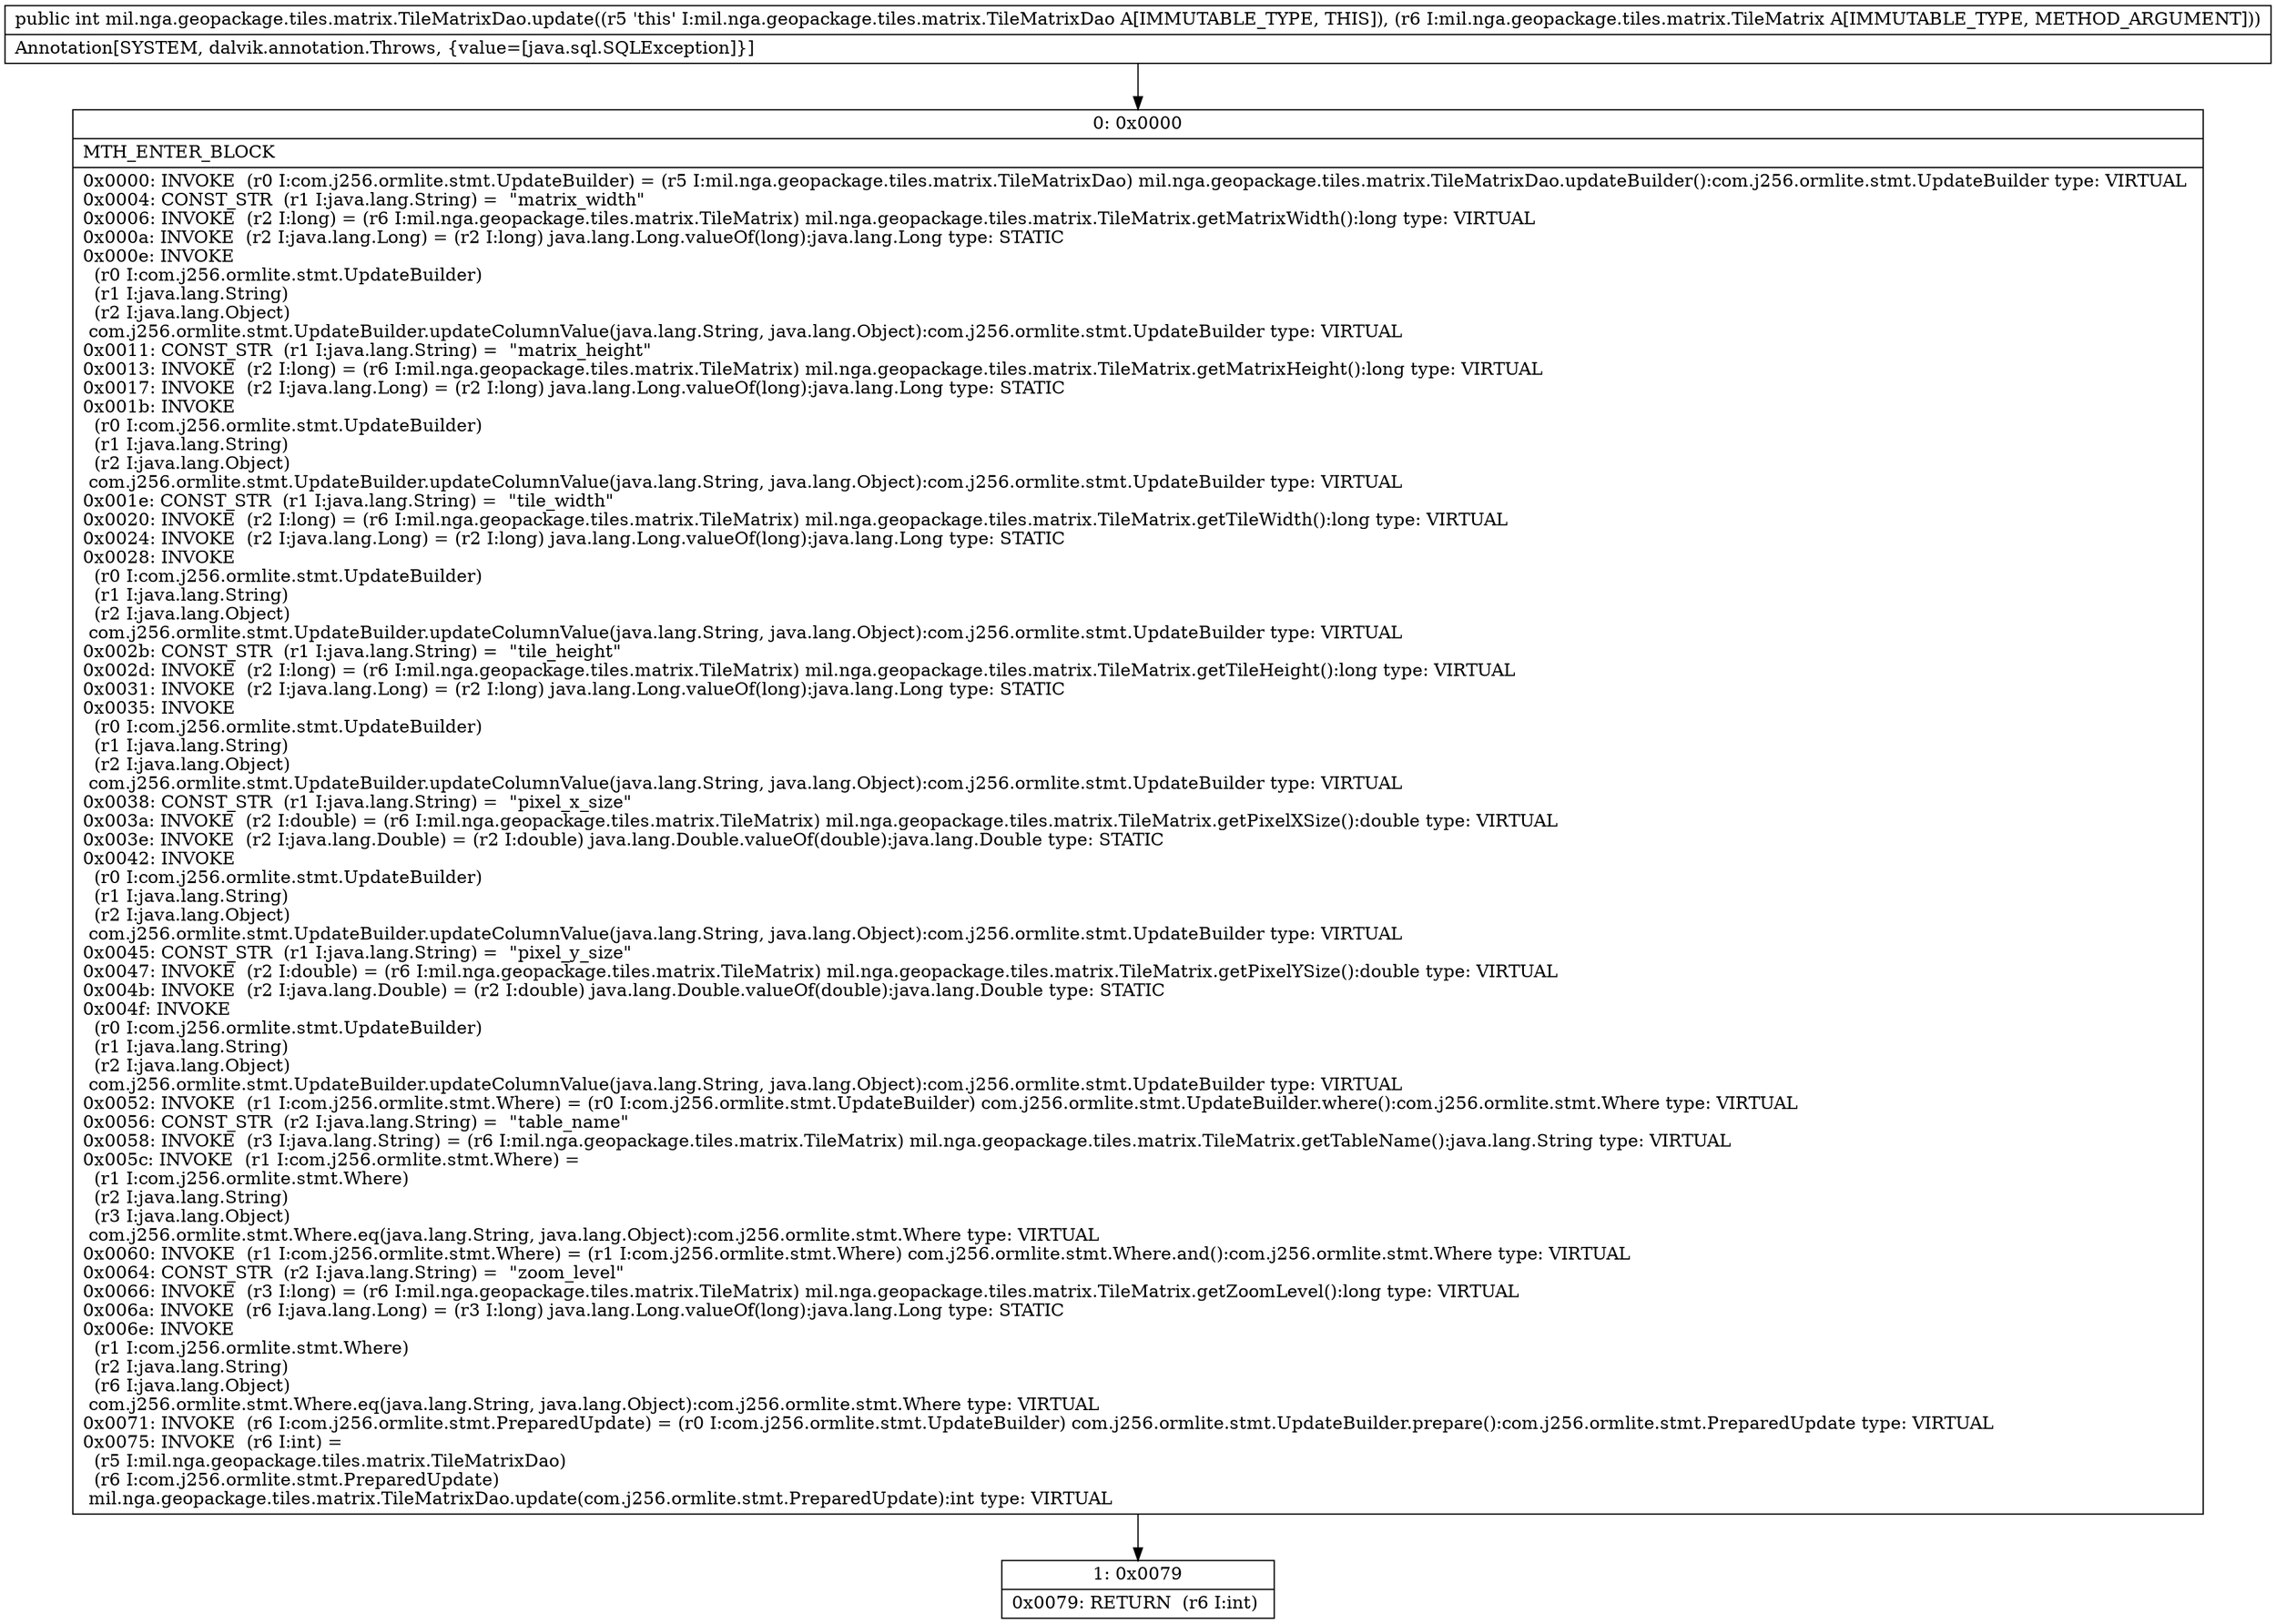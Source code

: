 digraph "CFG formil.nga.geopackage.tiles.matrix.TileMatrixDao.update(Lmil\/nga\/geopackage\/tiles\/matrix\/TileMatrix;)I" {
Node_0 [shape=record,label="{0\:\ 0x0000|MTH_ENTER_BLOCK\l|0x0000: INVOKE  (r0 I:com.j256.ormlite.stmt.UpdateBuilder) = (r5 I:mil.nga.geopackage.tiles.matrix.TileMatrixDao) mil.nga.geopackage.tiles.matrix.TileMatrixDao.updateBuilder():com.j256.ormlite.stmt.UpdateBuilder type: VIRTUAL \l0x0004: CONST_STR  (r1 I:java.lang.String) =  \"matrix_width\" \l0x0006: INVOKE  (r2 I:long) = (r6 I:mil.nga.geopackage.tiles.matrix.TileMatrix) mil.nga.geopackage.tiles.matrix.TileMatrix.getMatrixWidth():long type: VIRTUAL \l0x000a: INVOKE  (r2 I:java.lang.Long) = (r2 I:long) java.lang.Long.valueOf(long):java.lang.Long type: STATIC \l0x000e: INVOKE  \l  (r0 I:com.j256.ormlite.stmt.UpdateBuilder)\l  (r1 I:java.lang.String)\l  (r2 I:java.lang.Object)\l com.j256.ormlite.stmt.UpdateBuilder.updateColumnValue(java.lang.String, java.lang.Object):com.j256.ormlite.stmt.UpdateBuilder type: VIRTUAL \l0x0011: CONST_STR  (r1 I:java.lang.String) =  \"matrix_height\" \l0x0013: INVOKE  (r2 I:long) = (r6 I:mil.nga.geopackage.tiles.matrix.TileMatrix) mil.nga.geopackage.tiles.matrix.TileMatrix.getMatrixHeight():long type: VIRTUAL \l0x0017: INVOKE  (r2 I:java.lang.Long) = (r2 I:long) java.lang.Long.valueOf(long):java.lang.Long type: STATIC \l0x001b: INVOKE  \l  (r0 I:com.j256.ormlite.stmt.UpdateBuilder)\l  (r1 I:java.lang.String)\l  (r2 I:java.lang.Object)\l com.j256.ormlite.stmt.UpdateBuilder.updateColumnValue(java.lang.String, java.lang.Object):com.j256.ormlite.stmt.UpdateBuilder type: VIRTUAL \l0x001e: CONST_STR  (r1 I:java.lang.String) =  \"tile_width\" \l0x0020: INVOKE  (r2 I:long) = (r6 I:mil.nga.geopackage.tiles.matrix.TileMatrix) mil.nga.geopackage.tiles.matrix.TileMatrix.getTileWidth():long type: VIRTUAL \l0x0024: INVOKE  (r2 I:java.lang.Long) = (r2 I:long) java.lang.Long.valueOf(long):java.lang.Long type: STATIC \l0x0028: INVOKE  \l  (r0 I:com.j256.ormlite.stmt.UpdateBuilder)\l  (r1 I:java.lang.String)\l  (r2 I:java.lang.Object)\l com.j256.ormlite.stmt.UpdateBuilder.updateColumnValue(java.lang.String, java.lang.Object):com.j256.ormlite.stmt.UpdateBuilder type: VIRTUAL \l0x002b: CONST_STR  (r1 I:java.lang.String) =  \"tile_height\" \l0x002d: INVOKE  (r2 I:long) = (r6 I:mil.nga.geopackage.tiles.matrix.TileMatrix) mil.nga.geopackage.tiles.matrix.TileMatrix.getTileHeight():long type: VIRTUAL \l0x0031: INVOKE  (r2 I:java.lang.Long) = (r2 I:long) java.lang.Long.valueOf(long):java.lang.Long type: STATIC \l0x0035: INVOKE  \l  (r0 I:com.j256.ormlite.stmt.UpdateBuilder)\l  (r1 I:java.lang.String)\l  (r2 I:java.lang.Object)\l com.j256.ormlite.stmt.UpdateBuilder.updateColumnValue(java.lang.String, java.lang.Object):com.j256.ormlite.stmt.UpdateBuilder type: VIRTUAL \l0x0038: CONST_STR  (r1 I:java.lang.String) =  \"pixel_x_size\" \l0x003a: INVOKE  (r2 I:double) = (r6 I:mil.nga.geopackage.tiles.matrix.TileMatrix) mil.nga.geopackage.tiles.matrix.TileMatrix.getPixelXSize():double type: VIRTUAL \l0x003e: INVOKE  (r2 I:java.lang.Double) = (r2 I:double) java.lang.Double.valueOf(double):java.lang.Double type: STATIC \l0x0042: INVOKE  \l  (r0 I:com.j256.ormlite.stmt.UpdateBuilder)\l  (r1 I:java.lang.String)\l  (r2 I:java.lang.Object)\l com.j256.ormlite.stmt.UpdateBuilder.updateColumnValue(java.lang.String, java.lang.Object):com.j256.ormlite.stmt.UpdateBuilder type: VIRTUAL \l0x0045: CONST_STR  (r1 I:java.lang.String) =  \"pixel_y_size\" \l0x0047: INVOKE  (r2 I:double) = (r6 I:mil.nga.geopackage.tiles.matrix.TileMatrix) mil.nga.geopackage.tiles.matrix.TileMatrix.getPixelYSize():double type: VIRTUAL \l0x004b: INVOKE  (r2 I:java.lang.Double) = (r2 I:double) java.lang.Double.valueOf(double):java.lang.Double type: STATIC \l0x004f: INVOKE  \l  (r0 I:com.j256.ormlite.stmt.UpdateBuilder)\l  (r1 I:java.lang.String)\l  (r2 I:java.lang.Object)\l com.j256.ormlite.stmt.UpdateBuilder.updateColumnValue(java.lang.String, java.lang.Object):com.j256.ormlite.stmt.UpdateBuilder type: VIRTUAL \l0x0052: INVOKE  (r1 I:com.j256.ormlite.stmt.Where) = (r0 I:com.j256.ormlite.stmt.UpdateBuilder) com.j256.ormlite.stmt.UpdateBuilder.where():com.j256.ormlite.stmt.Where type: VIRTUAL \l0x0056: CONST_STR  (r2 I:java.lang.String) =  \"table_name\" \l0x0058: INVOKE  (r3 I:java.lang.String) = (r6 I:mil.nga.geopackage.tiles.matrix.TileMatrix) mil.nga.geopackage.tiles.matrix.TileMatrix.getTableName():java.lang.String type: VIRTUAL \l0x005c: INVOKE  (r1 I:com.j256.ormlite.stmt.Where) = \l  (r1 I:com.j256.ormlite.stmt.Where)\l  (r2 I:java.lang.String)\l  (r3 I:java.lang.Object)\l com.j256.ormlite.stmt.Where.eq(java.lang.String, java.lang.Object):com.j256.ormlite.stmt.Where type: VIRTUAL \l0x0060: INVOKE  (r1 I:com.j256.ormlite.stmt.Where) = (r1 I:com.j256.ormlite.stmt.Where) com.j256.ormlite.stmt.Where.and():com.j256.ormlite.stmt.Where type: VIRTUAL \l0x0064: CONST_STR  (r2 I:java.lang.String) =  \"zoom_level\" \l0x0066: INVOKE  (r3 I:long) = (r6 I:mil.nga.geopackage.tiles.matrix.TileMatrix) mil.nga.geopackage.tiles.matrix.TileMatrix.getZoomLevel():long type: VIRTUAL \l0x006a: INVOKE  (r6 I:java.lang.Long) = (r3 I:long) java.lang.Long.valueOf(long):java.lang.Long type: STATIC \l0x006e: INVOKE  \l  (r1 I:com.j256.ormlite.stmt.Where)\l  (r2 I:java.lang.String)\l  (r6 I:java.lang.Object)\l com.j256.ormlite.stmt.Where.eq(java.lang.String, java.lang.Object):com.j256.ormlite.stmt.Where type: VIRTUAL \l0x0071: INVOKE  (r6 I:com.j256.ormlite.stmt.PreparedUpdate) = (r0 I:com.j256.ormlite.stmt.UpdateBuilder) com.j256.ormlite.stmt.UpdateBuilder.prepare():com.j256.ormlite.stmt.PreparedUpdate type: VIRTUAL \l0x0075: INVOKE  (r6 I:int) = \l  (r5 I:mil.nga.geopackage.tiles.matrix.TileMatrixDao)\l  (r6 I:com.j256.ormlite.stmt.PreparedUpdate)\l mil.nga.geopackage.tiles.matrix.TileMatrixDao.update(com.j256.ormlite.stmt.PreparedUpdate):int type: VIRTUAL \l}"];
Node_1 [shape=record,label="{1\:\ 0x0079|0x0079: RETURN  (r6 I:int) \l}"];
MethodNode[shape=record,label="{public int mil.nga.geopackage.tiles.matrix.TileMatrixDao.update((r5 'this' I:mil.nga.geopackage.tiles.matrix.TileMatrixDao A[IMMUTABLE_TYPE, THIS]), (r6 I:mil.nga.geopackage.tiles.matrix.TileMatrix A[IMMUTABLE_TYPE, METHOD_ARGUMENT]))  | Annotation[SYSTEM, dalvik.annotation.Throws, \{value=[java.sql.SQLException]\}]\l}"];
MethodNode -> Node_0;
Node_0 -> Node_1;
}


